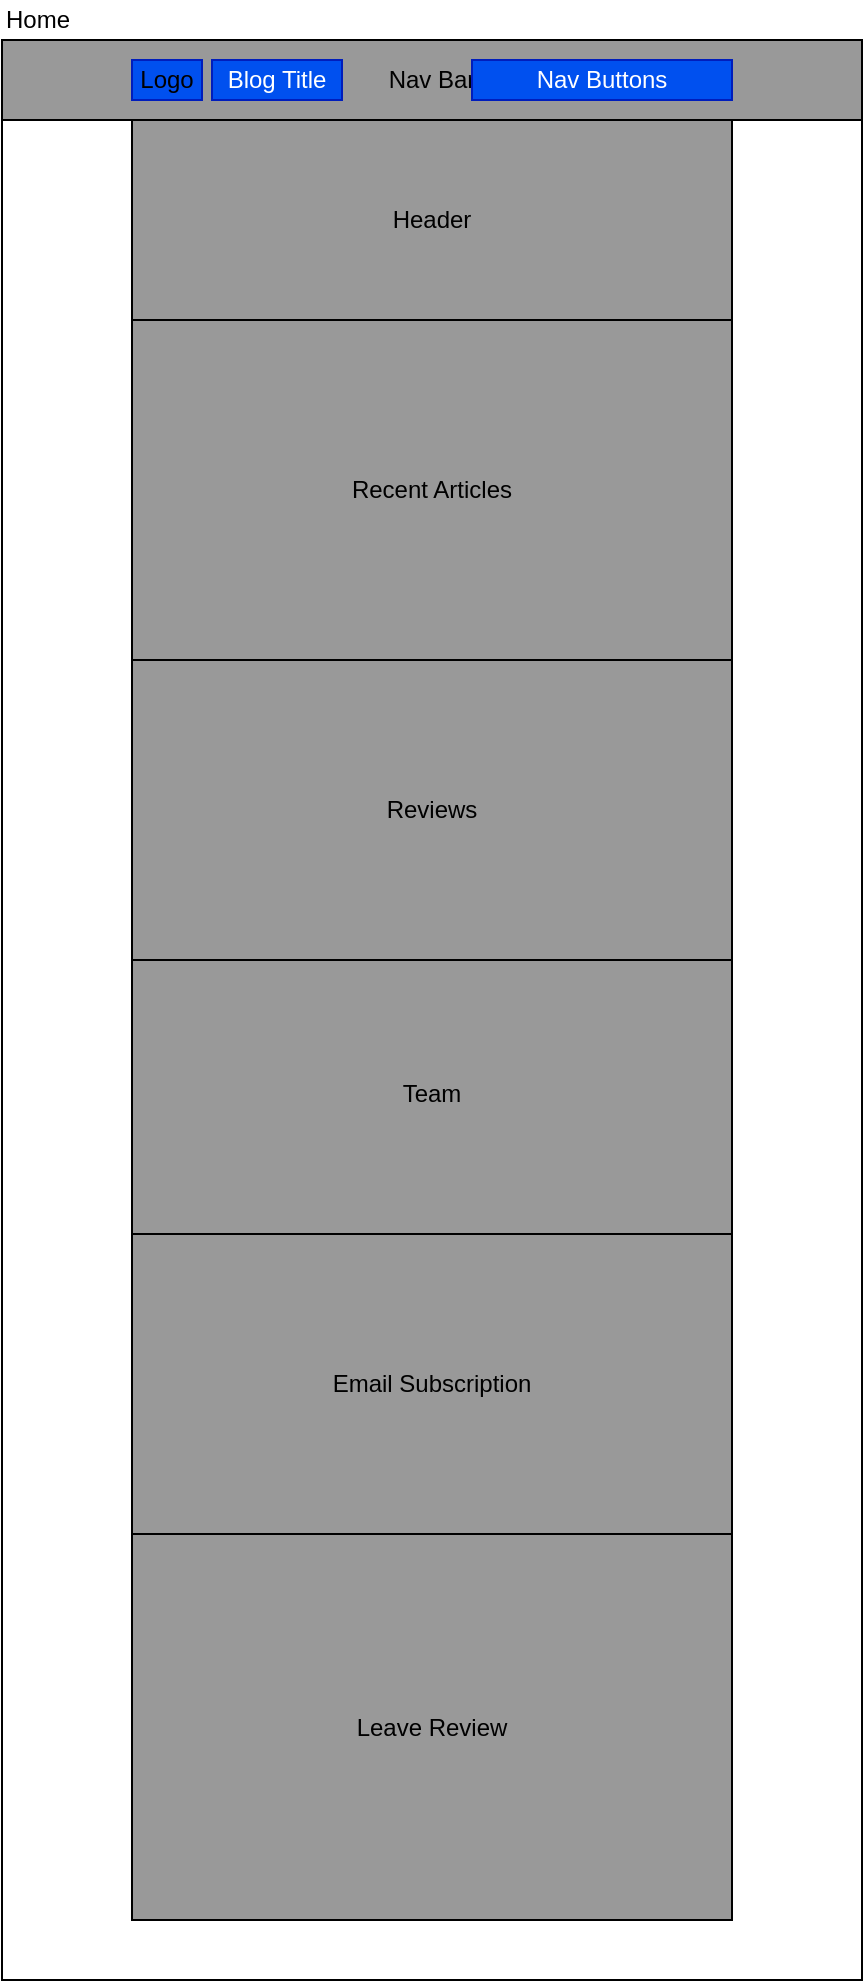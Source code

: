 <mxfile>
    <diagram id="-2S2W-bn1XfGcOy7nWc1" name="Page-1">
        <mxGraphModel dx="468" dy="527" grid="1" gridSize="10" guides="1" tooltips="1" connect="1" arrows="1" fold="1" page="1" pageScale="1" pageWidth="850" pageHeight="1100" math="0" shadow="0">
            <root>
                <mxCell id="0"/>
                <mxCell id="1" style="locked=1;" parent="0"/>
                <mxCell id="2" value="" style="rounded=0;whiteSpace=wrap;html=1;" parent="1" vertex="1">
                    <mxGeometry x="20" y="120" width="430" height="970" as="geometry"/>
                </mxCell>
                <mxCell id="3" value="Home" style="text;html=1;align=left;verticalAlign=middle;resizable=0;points=[];autosize=1;strokeColor=none;fillColor=none;" parent="1" vertex="1">
                    <mxGeometry x="20" y="100" width="50" height="20" as="geometry"/>
                </mxCell>
                <mxCell id="9" value="Components" style="locked=1;" parent="0"/>
                <mxCell id="10" value="Nav Bar" style="rounded=0;whiteSpace=wrap;html=1;fillColor=#999999;" parent="9" vertex="1">
                    <mxGeometry x="20" y="120" width="430" height="40" as="geometry"/>
                </mxCell>
                <mxCell id="11" value="Header" style="rounded=0;whiteSpace=wrap;html=1;fillColor=#999999;" parent="9" vertex="1">
                    <mxGeometry x="85" y="160" width="300" height="100" as="geometry"/>
                </mxCell>
                <mxCell id="12" value="Recent Articles" style="rounded=0;whiteSpace=wrap;html=1;fillColor=#999999;" parent="9" vertex="1">
                    <mxGeometry x="85" y="260" width="300" height="170" as="geometry"/>
                </mxCell>
                <mxCell id="13" value="Team" style="rounded=0;whiteSpace=wrap;html=1;fillColor=#999999;" parent="9" vertex="1">
                    <mxGeometry x="85" y="577" width="300" height="140" as="geometry"/>
                </mxCell>
                <mxCell id="50" value="Reviews" style="rounded=0;whiteSpace=wrap;html=1;fillColor=#999999;" parent="9" vertex="1">
                    <mxGeometry x="85" y="430" width="300" height="150" as="geometry"/>
                </mxCell>
                <mxCell id="51" value="Email Subscription" style="rounded=0;whiteSpace=wrap;html=1;fillColor=#999999;" parent="9" vertex="1">
                    <mxGeometry x="85" y="717" width="300" height="150" as="geometry"/>
                </mxCell>
                <mxCell id="73" value="Leave Review" style="rounded=0;whiteSpace=wrap;html=1;fillColor=#999999;" parent="9" vertex="1">
                    <mxGeometry x="85" y="867" width="300" height="193" as="geometry"/>
                </mxCell>
                <mxCell id="15" value="Navbar" style="locked=1;" parent="0"/>
                <mxCell id="19" value="Logo" style="rounded=0;whiteSpace=wrap;html=1;fillColor=#0050ef;fontColor=default;labelBackgroundColor=none;strokeColor=#001DBC;" parent="15" vertex="1">
                    <mxGeometry x="85" y="130" width="35" height="20" as="geometry"/>
                </mxCell>
                <mxCell id="20" value="Blog Title" style="rounded=0;whiteSpace=wrap;html=1;labelBackgroundColor=none;fontColor=#ffffff;fillColor=#0050ef;strokeColor=#001DBC;" parent="15" vertex="1">
                    <mxGeometry x="125" y="130" width="65" height="20" as="geometry"/>
                </mxCell>
                <mxCell id="21" value="Nav Buttons" style="rounded=0;whiteSpace=wrap;html=1;labelBackgroundColor=none;fontColor=#ffffff;fillColor=#0050ef;strokeColor=#001DBC;" parent="15" vertex="1">
                    <mxGeometry x="255" y="130" width="130" height="20" as="geometry"/>
                </mxCell>
                <mxCell id="22" value="Header" style="locked=1;" parent="0" visible="0"/>
                <mxCell id="23" value="Header Text" style="rounded=0;whiteSpace=wrap;html=1;labelBackgroundColor=none;fontColor=#ffffff;fillColor=#0050ef;strokeColor=#001DBC;" parent="22" vertex="1">
                    <mxGeometry x="99" y="175" width="120" height="20" as="geometry"/>
                </mxCell>
                <mxCell id="24" value="Sub Text" style="rounded=0;whiteSpace=wrap;html=1;labelBackgroundColor=none;fontColor=#ffffff;fillColor=#0050ef;strokeColor=#001DBC;" parent="22" vertex="1">
                    <mxGeometry x="99" y="205" width="110" height="10" as="geometry"/>
                </mxCell>
                <mxCell id="25" value="Button" style="rounded=0;whiteSpace=wrap;html=1;labelBackgroundColor=none;fontColor=#ffffff;fillColor=#0050ef;strokeColor=#001DBC;" parent="22" vertex="1">
                    <mxGeometry x="99" y="225" width="70" height="20" as="geometry"/>
                </mxCell>
                <mxCell id="26" value="Recent Articles" style="locked=1;" parent="0" visible="0"/>
                <mxCell id="27" value="" style="rounded=0;whiteSpace=wrap;html=1;labelBackgroundColor=none;fontColor=#ffffff;fillColor=#0050ef;strokeColor=#001DBC;" parent="26" vertex="1">
                    <mxGeometry x="100" y="300" width="130" height="50" as="geometry"/>
                </mxCell>
                <mxCell id="28" value="" style="rounded=0;whiteSpace=wrap;html=1;labelBackgroundColor=none;fontColor=#ffffff;fillColor=#0050ef;strokeColor=#001DBC;" parent="26" vertex="1">
                    <mxGeometry x="100" y="360" width="130" height="50" as="geometry"/>
                </mxCell>
                <mxCell id="29" value="" style="rounded=0;whiteSpace=wrap;html=1;labelBackgroundColor=none;fontColor=#ffffff;fillColor=#0050ef;strokeColor=#001DBC;" parent="26" vertex="1">
                    <mxGeometry x="244" y="300" width="130" height="50" as="geometry"/>
                </mxCell>
                <mxCell id="30" value="" style="rounded=0;whiteSpace=wrap;html=1;labelBackgroundColor=none;fontColor=#ffffff;fillColor=#0050ef;strokeColor=#001DBC;" parent="26" vertex="1">
                    <mxGeometry x="244" y="360" width="130" height="50" as="geometry"/>
                </mxCell>
                <mxCell id="31" value="Title" style="rounded=0;whiteSpace=wrap;html=1;labelBackgroundColor=none;fontColor=#ffffff;fillColor=#0050ef;strokeColor=#001DBC;" parent="26" vertex="1">
                    <mxGeometry x="100" y="270" width="90" height="20" as="geometry"/>
                </mxCell>
                <mxCell id="52" value="Reviews" style="locked=1;" parent="0" visible="0"/>
                <mxCell id="53" value="&lt;span&gt;Review&lt;/span&gt;" style="rounded=0;whiteSpace=wrap;html=1;labelBackgroundColor=none;fontColor=#ffffff;fillColor=#0050ef;strokeColor=#001DBC;aspect=fixed;" parent="52" vertex="1">
                    <mxGeometry x="116" y="470" width="60" height="73.33" as="geometry"/>
                </mxCell>
                <mxCell id="54" value="Review" style="rounded=0;whiteSpace=wrap;html=1;labelBackgroundColor=none;fontColor=#ffffff;fillColor=#0050ef;strokeColor=#001DBC;aspect=fixed;" parent="52" vertex="1">
                    <mxGeometry x="196" y="457.78" width="80" height="97.77" as="geometry"/>
                </mxCell>
                <mxCell id="55" value="&lt;span&gt;Review&lt;/span&gt;" style="rounded=0;whiteSpace=wrap;html=1;labelBackgroundColor=none;fontColor=#ffffff;fillColor=#0050ef;strokeColor=#001DBC;aspect=fixed;" parent="52" vertex="1">
                    <mxGeometry x="296" y="470" width="60" height="73.33" as="geometry"/>
                </mxCell>
                <mxCell id="59" value="" style="endArrow=classic;html=1;fontColor=default;" parent="52" edge="1">
                    <mxGeometry width="50" height="50" relative="1" as="geometry">
                        <mxPoint x="100" y="505" as="sourcePoint"/>
                        <mxPoint x="90" y="505" as="targetPoint"/>
                    </mxGeometry>
                </mxCell>
                <mxCell id="60" value="" style="endArrow=classic;html=1;fontColor=default;" parent="52" edge="1">
                    <mxGeometry width="50" height="50" relative="1" as="geometry">
                        <mxPoint x="370" y="507" as="sourcePoint"/>
                        <mxPoint x="380" y="507" as="targetPoint"/>
                    </mxGeometry>
                </mxCell>
                <mxCell id="32" value="Team" style="locked=1;" parent="0" visible="0"/>
                <mxCell id="33" value="Title" style="rounded=0;whiteSpace=wrap;html=1;labelBackgroundColor=none;fontColor=#ffffff;fillColor=#0050ef;strokeColor=#001DBC;" parent="32" vertex="1">
                    <mxGeometry x="190" y="587" width="90" height="20" as="geometry"/>
                </mxCell>
                <mxCell id="38" value="Member" style="rounded=0;whiteSpace=wrap;html=1;labelBackgroundColor=none;fontColor=#ffffff;fillColor=#0050ef;strokeColor=#001DBC;aspect=fixed;" parent="32" vertex="1">
                    <mxGeometry x="133.62" y="617" width="60.38" height="80" as="geometry"/>
                </mxCell>
                <mxCell id="49" value="Member" style="rounded=0;whiteSpace=wrap;html=1;labelBackgroundColor=none;fontColor=#ffffff;fillColor=#0050ef;strokeColor=#001DBC;aspect=fixed;" parent="32" vertex="1">
                    <mxGeometry x="276" y="617" width="60.38" height="80" as="geometry"/>
                </mxCell>
                <mxCell id="61" value="Email Subscription" style="locked=1;" parent="0" visible="0"/>
                <mxCell id="62" value="Text" style="rounded=0;whiteSpace=wrap;html=1;labelBackgroundColor=none;fontColor=#ffffff;fillColor=#0050ef;strokeColor=#001DBC;" parent="61" vertex="1">
                    <mxGeometry x="140" y="730" width="180" height="50" as="geometry"/>
                </mxCell>
                <mxCell id="71" value="Email Input" style="rounded=0;whiteSpace=wrap;html=1;labelBackgroundColor=none;fontColor=#ffffff;fillColor=#0050ef;strokeColor=#001DBC;" parent="61" vertex="1">
                    <mxGeometry x="140" y="790" width="180" height="20" as="geometry"/>
                </mxCell>
                <mxCell id="72" value="Button" style="rounded=0;whiteSpace=wrap;html=1;labelBackgroundColor=none;fontColor=#ffffff;fillColor=#0050ef;strokeColor=#001DBC;" parent="61" vertex="1">
                    <mxGeometry x="140" y="820" width="180" height="30" as="geometry"/>
                </mxCell>
                <mxCell id="74" value="Leave Review" style="locked=1;" parent="0" visible="0"/>
                <mxCell id="75" value="Title" style="rounded=0;whiteSpace=wrap;html=1;labelBackgroundColor=none;fontColor=#ffffff;fillColor=#0050ef;strokeColor=#001DBC;" parent="74" vertex="1">
                    <mxGeometry x="190" y="870" width="100" height="20" as="geometry"/>
                </mxCell>
                <mxCell id="76" value="Email Input" style="rounded=0;whiteSpace=wrap;html=1;labelBackgroundColor=none;fontColor=#ffffff;fillColor=#0050ef;strokeColor=#001DBC;" parent="74" vertex="1">
                    <mxGeometry x="237" y="896" width="113" height="20" as="geometry"/>
                </mxCell>
                <mxCell id="77" value="Review textbox" style="rounded=0;whiteSpace=wrap;html=1;labelBackgroundColor=none;fontColor=#ffffff;fillColor=#0050ef;strokeColor=#001DBC;" parent="74" vertex="1">
                    <mxGeometry x="130" y="925" width="220" height="99" as="geometry"/>
                </mxCell>
                <mxCell id="78" value="Name" style="rounded=0;whiteSpace=wrap;html=1;labelBackgroundColor=none;fontColor=#ffffff;fillColor=#0050ef;strokeColor=#001DBC;" parent="74" vertex="1">
                    <mxGeometry x="130" y="896" width="100" height="20" as="geometry"/>
                </mxCell>
                <mxCell id="80" value="Button" style="rounded=0;whiteSpace=wrap;html=1;labelBackgroundColor=none;fontColor=#ffffff;fillColor=#0050ef;strokeColor=#001DBC;" parent="74" vertex="1">
                    <mxGeometry x="190" y="1030" width="100" height="20" as="geometry"/>
                </mxCell>
            </root>
        </mxGraphModel>
    </diagram>
</mxfile>
